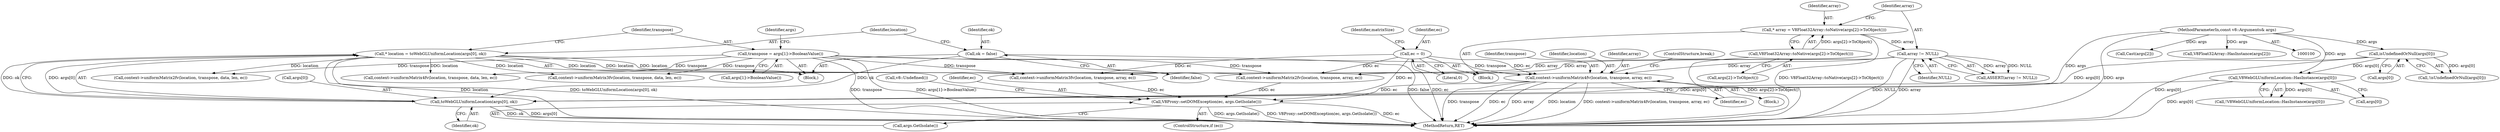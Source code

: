 digraph "0_Chrome_e9372a1bfd3588a80fcf49aa07321f0971dd6091_63@pointer" {
"1000189" [label="(Call,context->uniformMatrix4fv(location, transpose, array, ec))"];
"1000141" [label="(Call,* location = toWebGLUniformLocation(args[0], ok))"];
"1000143" [label="(Call,toWebGLUniformLocation(args[0], ok))"];
"1000128" [label="(Call,V8WebGLUniformLocation::HasInstance(args[0]))"];
"1000123" [label="(Call,isUndefinedOrNull(args[0]))"];
"1000101" [label="(MethodParameterIn,const v8::Arguments& args)"];
"1000137" [label="(Call,ok = false)"];
"1000149" [label="(Call,transpose = args[1]->BooleanValue())"];
"1000164" [label="(Call,array != NULL)"];
"1000159" [label="(Call,* array = V8Float32Array::toNative(args[2]->ToObject()))"];
"1000161" [label="(Call,V8Float32Array::toNative(args[2]->ToObject()))"];
"1000168" [label="(Call,ec = 0)"];
"1000200" [label="(Call,V8Proxy::setDOMException(ec, args.GetIsolate()))"];
"1000189" [label="(Call,context->uniformMatrix4fv(location, transpose, array, ec))"];
"1000142" [label="(Identifier,location)"];
"1000138" [label="(Identifier,ok)"];
"1000204" [label="(Call,v8::Undefined())"];
"1000182" [label="(Call,context->uniformMatrix3fv(location, transpose, array, ec))"];
"1000101" [label="(MethodParameterIn,const v8::Arguments& args)"];
"1000170" [label="(Literal,0)"];
"1000163" [label="(Call,ASSERT(array != NULL))"];
"1000151" [label="(Call,args[1]->BooleanValue())"];
"1000157" [label="(Block,)"];
"1000144" [label="(Call,args[0])"];
"1000194" [label="(ControlStructure,break;)"];
"1000166" [label="(Identifier,NULL)"];
"1000127" [label="(Call,!V8WebGLUniformLocation::HasInstance(args[0]))"];
"1000253" [label="(Call,context->uniformMatrix3fv(location, transpose, data, len, ec))"];
"1000124" [label="(Call,args[0])"];
"1000141" [label="(Call,* location = toWebGLUniformLocation(args[0], ok))"];
"1000193" [label="(Identifier,ec)"];
"1000173" [label="(Block,)"];
"1000191" [label="(Identifier,transpose)"];
"1000190" [label="(Identifier,location)"];
"1000123" [label="(Call,isUndefinedOrNull(args[0]))"];
"1000129" [label="(Call,args[0])"];
"1000147" [label="(Identifier,ok)"];
"1000137" [label="(Call,ok = false)"];
"1000168" [label="(Call,ec = 0)"];
"1000150" [label="(Identifier,transpose)"];
"1000200" [label="(Call,V8Proxy::setDOMException(ec, args.GetIsolate()))"];
"1000159" [label="(Call,* array = V8Float32Array::toNative(args[2]->ToObject()))"];
"1000128" [label="(Call,V8WebGLUniformLocation::HasInstance(args[0]))"];
"1000165" [label="(Identifier,array)"];
"1000149" [label="(Call,transpose = args[1]->BooleanValue())"];
"1000175" [label="(Call,context->uniformMatrix2fv(location, transpose, array, ec))"];
"1000172" [label="(Identifier,matrixSize)"];
"1000198" [label="(ControlStructure,if (ec))"];
"1000192" [label="(Identifier,array)"];
"1000161" [label="(Call,V8Float32Array::toNative(args[2]->ToObject()))"];
"1000280" [label="(MethodReturn,RET)"];
"1000214" [label="(Call,Cast(args[2]))"];
"1000261" [label="(Call,context->uniformMatrix4fv(location, transpose, data, len, ec))"];
"1000201" [label="(Identifier,ec)"];
"1000245" [label="(Call,context->uniformMatrix2fv(location, transpose, data, len, ec))"];
"1000155" [label="(Identifier,args)"];
"1000139" [label="(Identifier,false)"];
"1000122" [label="(Call,!isUndefinedOrNull(args[0]))"];
"1000164" [label="(Call,array != NULL)"];
"1000103" [label="(Block,)"];
"1000143" [label="(Call,toWebGLUniformLocation(args[0], ok))"];
"1000160" [label="(Identifier,array)"];
"1000162" [label="(Call,args[2]->ToObject())"];
"1000169" [label="(Identifier,ec)"];
"1000202" [label="(Call,args.GetIsolate())"];
"1000153" [label="(Call,V8Float32Array::HasInstance(args[2]))"];
"1000189" -> "1000173"  [label="AST: "];
"1000189" -> "1000193"  [label="CFG: "];
"1000190" -> "1000189"  [label="AST: "];
"1000191" -> "1000189"  [label="AST: "];
"1000192" -> "1000189"  [label="AST: "];
"1000193" -> "1000189"  [label="AST: "];
"1000194" -> "1000189"  [label="CFG: "];
"1000189" -> "1000280"  [label="DDG: location"];
"1000189" -> "1000280"  [label="DDG: context->uniformMatrix4fv(location, transpose, array, ec)"];
"1000189" -> "1000280"  [label="DDG: transpose"];
"1000189" -> "1000280"  [label="DDG: ec"];
"1000189" -> "1000280"  [label="DDG: array"];
"1000141" -> "1000189"  [label="DDG: location"];
"1000149" -> "1000189"  [label="DDG: transpose"];
"1000164" -> "1000189"  [label="DDG: array"];
"1000168" -> "1000189"  [label="DDG: ec"];
"1000189" -> "1000200"  [label="DDG: ec"];
"1000141" -> "1000103"  [label="AST: "];
"1000141" -> "1000143"  [label="CFG: "];
"1000142" -> "1000141"  [label="AST: "];
"1000143" -> "1000141"  [label="AST: "];
"1000150" -> "1000141"  [label="CFG: "];
"1000141" -> "1000280"  [label="DDG: location"];
"1000141" -> "1000280"  [label="DDG: toWebGLUniformLocation(args[0], ok)"];
"1000143" -> "1000141"  [label="DDG: args[0]"];
"1000143" -> "1000141"  [label="DDG: ok"];
"1000141" -> "1000175"  [label="DDG: location"];
"1000141" -> "1000182"  [label="DDG: location"];
"1000141" -> "1000245"  [label="DDG: location"];
"1000141" -> "1000253"  [label="DDG: location"];
"1000141" -> "1000261"  [label="DDG: location"];
"1000143" -> "1000147"  [label="CFG: "];
"1000144" -> "1000143"  [label="AST: "];
"1000147" -> "1000143"  [label="AST: "];
"1000143" -> "1000280"  [label="DDG: args[0]"];
"1000143" -> "1000280"  [label="DDG: ok"];
"1000128" -> "1000143"  [label="DDG: args[0]"];
"1000123" -> "1000143"  [label="DDG: args[0]"];
"1000101" -> "1000143"  [label="DDG: args"];
"1000137" -> "1000143"  [label="DDG: ok"];
"1000128" -> "1000127"  [label="AST: "];
"1000128" -> "1000129"  [label="CFG: "];
"1000129" -> "1000128"  [label="AST: "];
"1000127" -> "1000128"  [label="CFG: "];
"1000128" -> "1000280"  [label="DDG: args[0]"];
"1000128" -> "1000127"  [label="DDG: args[0]"];
"1000123" -> "1000128"  [label="DDG: args[0]"];
"1000101" -> "1000128"  [label="DDG: args"];
"1000123" -> "1000122"  [label="AST: "];
"1000123" -> "1000124"  [label="CFG: "];
"1000124" -> "1000123"  [label="AST: "];
"1000122" -> "1000123"  [label="CFG: "];
"1000123" -> "1000280"  [label="DDG: args[0]"];
"1000123" -> "1000122"  [label="DDG: args[0]"];
"1000101" -> "1000123"  [label="DDG: args"];
"1000101" -> "1000100"  [label="AST: "];
"1000101" -> "1000280"  [label="DDG: args"];
"1000101" -> "1000153"  [label="DDG: args"];
"1000101" -> "1000214"  [label="DDG: args"];
"1000137" -> "1000103"  [label="AST: "];
"1000137" -> "1000139"  [label="CFG: "];
"1000138" -> "1000137"  [label="AST: "];
"1000139" -> "1000137"  [label="AST: "];
"1000142" -> "1000137"  [label="CFG: "];
"1000137" -> "1000280"  [label="DDG: false"];
"1000149" -> "1000103"  [label="AST: "];
"1000149" -> "1000151"  [label="CFG: "];
"1000150" -> "1000149"  [label="AST: "];
"1000151" -> "1000149"  [label="AST: "];
"1000155" -> "1000149"  [label="CFG: "];
"1000149" -> "1000280"  [label="DDG: args[1]->BooleanValue()"];
"1000149" -> "1000280"  [label="DDG: transpose"];
"1000149" -> "1000175"  [label="DDG: transpose"];
"1000149" -> "1000182"  [label="DDG: transpose"];
"1000149" -> "1000245"  [label="DDG: transpose"];
"1000149" -> "1000253"  [label="DDG: transpose"];
"1000149" -> "1000261"  [label="DDG: transpose"];
"1000164" -> "1000163"  [label="AST: "];
"1000164" -> "1000166"  [label="CFG: "];
"1000165" -> "1000164"  [label="AST: "];
"1000166" -> "1000164"  [label="AST: "];
"1000163" -> "1000164"  [label="CFG: "];
"1000164" -> "1000280"  [label="DDG: NULL"];
"1000164" -> "1000280"  [label="DDG: array"];
"1000164" -> "1000163"  [label="DDG: array"];
"1000164" -> "1000163"  [label="DDG: NULL"];
"1000159" -> "1000164"  [label="DDG: array"];
"1000164" -> "1000175"  [label="DDG: array"];
"1000164" -> "1000182"  [label="DDG: array"];
"1000159" -> "1000157"  [label="AST: "];
"1000159" -> "1000161"  [label="CFG: "];
"1000160" -> "1000159"  [label="AST: "];
"1000161" -> "1000159"  [label="AST: "];
"1000165" -> "1000159"  [label="CFG: "];
"1000159" -> "1000280"  [label="DDG: V8Float32Array::toNative(args[2]->ToObject())"];
"1000161" -> "1000159"  [label="DDG: args[2]->ToObject()"];
"1000161" -> "1000162"  [label="CFG: "];
"1000162" -> "1000161"  [label="AST: "];
"1000161" -> "1000280"  [label="DDG: args[2]->ToObject()"];
"1000168" -> "1000157"  [label="AST: "];
"1000168" -> "1000170"  [label="CFG: "];
"1000169" -> "1000168"  [label="AST: "];
"1000170" -> "1000168"  [label="AST: "];
"1000172" -> "1000168"  [label="CFG: "];
"1000168" -> "1000280"  [label="DDG: ec"];
"1000168" -> "1000175"  [label="DDG: ec"];
"1000168" -> "1000182"  [label="DDG: ec"];
"1000168" -> "1000200"  [label="DDG: ec"];
"1000200" -> "1000198"  [label="AST: "];
"1000200" -> "1000202"  [label="CFG: "];
"1000201" -> "1000200"  [label="AST: "];
"1000202" -> "1000200"  [label="AST: "];
"1000204" -> "1000200"  [label="CFG: "];
"1000200" -> "1000280"  [label="DDG: V8Proxy::setDOMException(ec, args.GetIsolate())"];
"1000200" -> "1000280"  [label="DDG: ec"];
"1000200" -> "1000280"  [label="DDG: args.GetIsolate()"];
"1000182" -> "1000200"  [label="DDG: ec"];
"1000175" -> "1000200"  [label="DDG: ec"];
}
